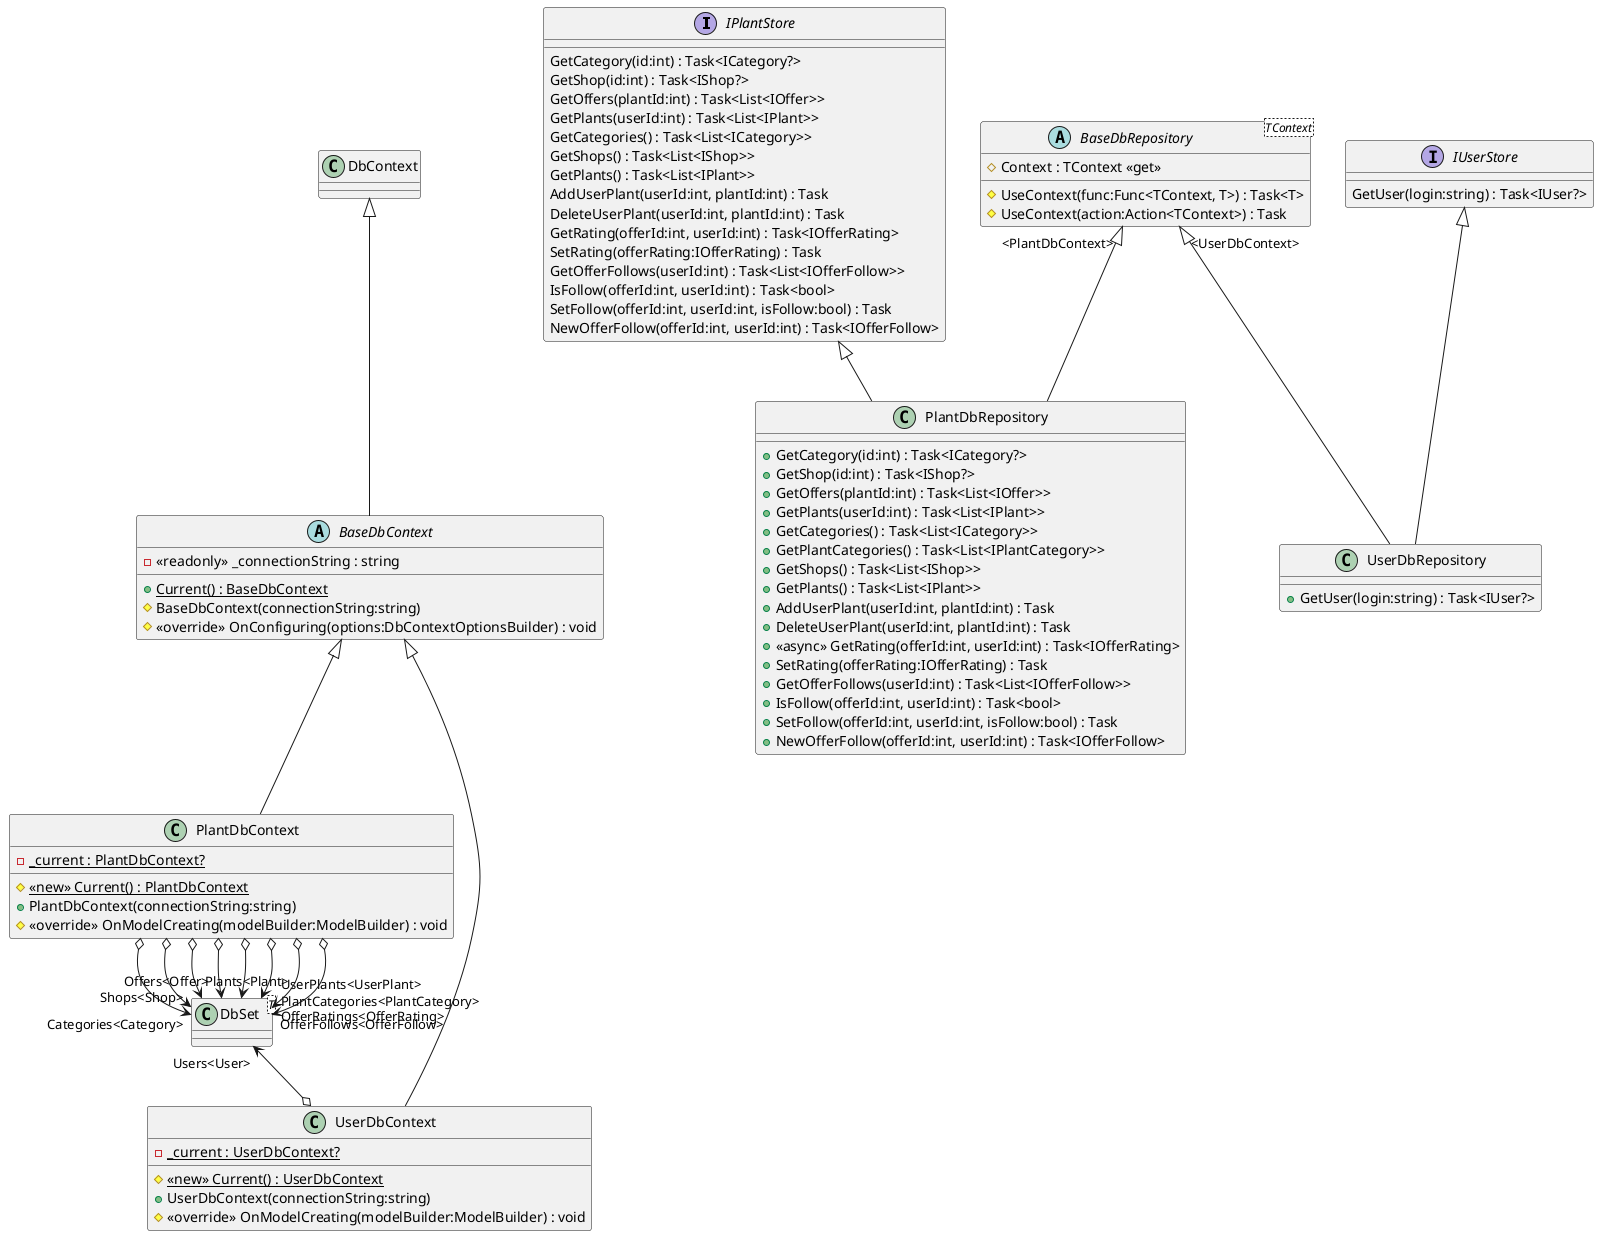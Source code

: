 ﻿@startuml
interface IPlantStore {
    GetCategory(id:int) : Task<ICategory?>
    GetShop(id:int) : Task<IShop?>
    GetOffers(plantId:int) : Task<List<IOffer>>
    GetPlants(userId:int) : Task<List<IPlant>>
    GetCategories() : Task<List<ICategory>>
    GetShops() : Task<List<IShop>>
    GetPlants() : Task<List<IPlant>>
    AddUserPlant(userId:int, plantId:int) : Task
    DeleteUserPlant(userId:int, plantId:int) : Task
    GetRating(offerId:int, userId:int) : Task<IOfferRating>
    SetRating(offerRating:IOfferRating) : Task
    GetOfferFollows(userId:int) : Task<List<IOfferFollow>>
    IsFollow(offerId:int, userId:int) : Task<bool>
    SetFollow(offerId:int, userId:int, isFollow:bool) : Task
    NewOfferFollow(offerId:int, userId:int) : Task<IOfferFollow>
}
interface IUserStore {
    GetUser(login:string) : Task<IUser?>
}
abstract class "BaseDbRepository"<TContext> {
    # Context : TContext <<get>>
    # UseContext(func:Func<TContext, T>) : Task<T>
    # UseContext(action:Action<TContext>) : Task
}
class PlantDbRepository {
    + GetCategory(id:int) : Task<ICategory?>
    + GetShop(id:int) : Task<IShop?>
    + GetOffers(plantId:int) : Task<List<IOffer>>
    + GetPlants(userId:int) : Task<List<IPlant>>
    + GetCategories() : Task<List<ICategory>>
    + GetPlantCategories() : Task<List<IPlantCategory>>
    + GetShops() : Task<List<IShop>>
    + GetPlants() : Task<List<IPlant>>
    + AddUserPlant(userId:int, plantId:int) : Task
    + DeleteUserPlant(userId:int, plantId:int) : Task
    + <<async>> GetRating(offerId:int, userId:int) : Task<IOfferRating>
    + SetRating(offerRating:IOfferRating) : Task
    + GetOfferFollows(userId:int) : Task<List<IOfferFollow>>
    + IsFollow(offerId:int, userId:int) : Task<bool>
    + SetFollow(offerId:int, userId:int, isFollow:bool) : Task
    + NewOfferFollow(offerId:int, userId:int) : Task<IOfferFollow>
}
"BaseDbRepository" "<PlantDbContext>" <|-- PlantDbRepository
IPlantStore <|-- PlantDbRepository
class UserDbRepository {
    + GetUser(login:string) : Task<IUser?>
}
"BaseDbRepository" "<UserDbContext>" <|-- UserDbRepository
IUserStore <|-- UserDbRepository


abstract class BaseDbContext {
    + {static} Current() : BaseDbContext
    - <<readonly>> _connectionString : string
    # BaseDbContext(connectionString:string)
    # <<override>> OnConfiguring(options:DbContextOptionsBuilder) : void
}
DbContext <|-- BaseDbContext
class PlantDbContext {
    - {static} _current : PlantDbContext?
    # <<new>> {static} Current() : PlantDbContext
    + PlantDbContext(connectionString:string)
    # <<override>> OnModelCreating(modelBuilder:ModelBuilder) : void
}
class "DbSet"<T> {
}
BaseDbContext <|-- PlantDbContext
PlantDbContext o-d-> "Categories<Category>" "DbSet"
PlantDbContext o-d-> "Shops<Shop>" "DbSet"
PlantDbContext o-d-> "Plants<Plant>" "DbSet"
PlantDbContext o-d-> "Offers<Offer>" "DbSet"
PlantDbContext o-d-> "PlantCategories<PlantCategory>" "DbSet"
PlantDbContext o-d-> "UserPlants<UserPlant>" "DbSet"
PlantDbContext o-d-> "OfferRatings<OfferRating>" "DbSet"
PlantDbContext o-d-> "OfferFollows<OfferFollow>" "DbSet"
class UserDbContext {
    - {static} _current : UserDbContext?
    # <<new>> {static} Current() : UserDbContext
    + UserDbContext(connectionString:string)
    # <<override>> OnModelCreating(modelBuilder:ModelBuilder) : void
}
BaseDbContext <|-- UserDbContext
UserDbContext o-u-> "Users<User>" "DbSet"
@enduml